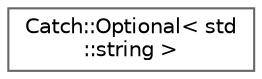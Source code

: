 digraph "Graphical Class Hierarchy"
{
 // LATEX_PDF_SIZE
  bgcolor="transparent";
  edge [fontname=Helvetica,fontsize=10,labelfontname=Helvetica,labelfontsize=10];
  node [fontname=Helvetica,fontsize=10,shape=box,height=0.2,width=0.4];
  rankdir="LR";
  Node0 [id="Node000000",label="Catch::Optional\< std\l::string \>",height=0.2,width=0.4,color="grey40", fillcolor="white", style="filled",URL="$classCatch_1_1Optional.html",tooltip=" "];
}
